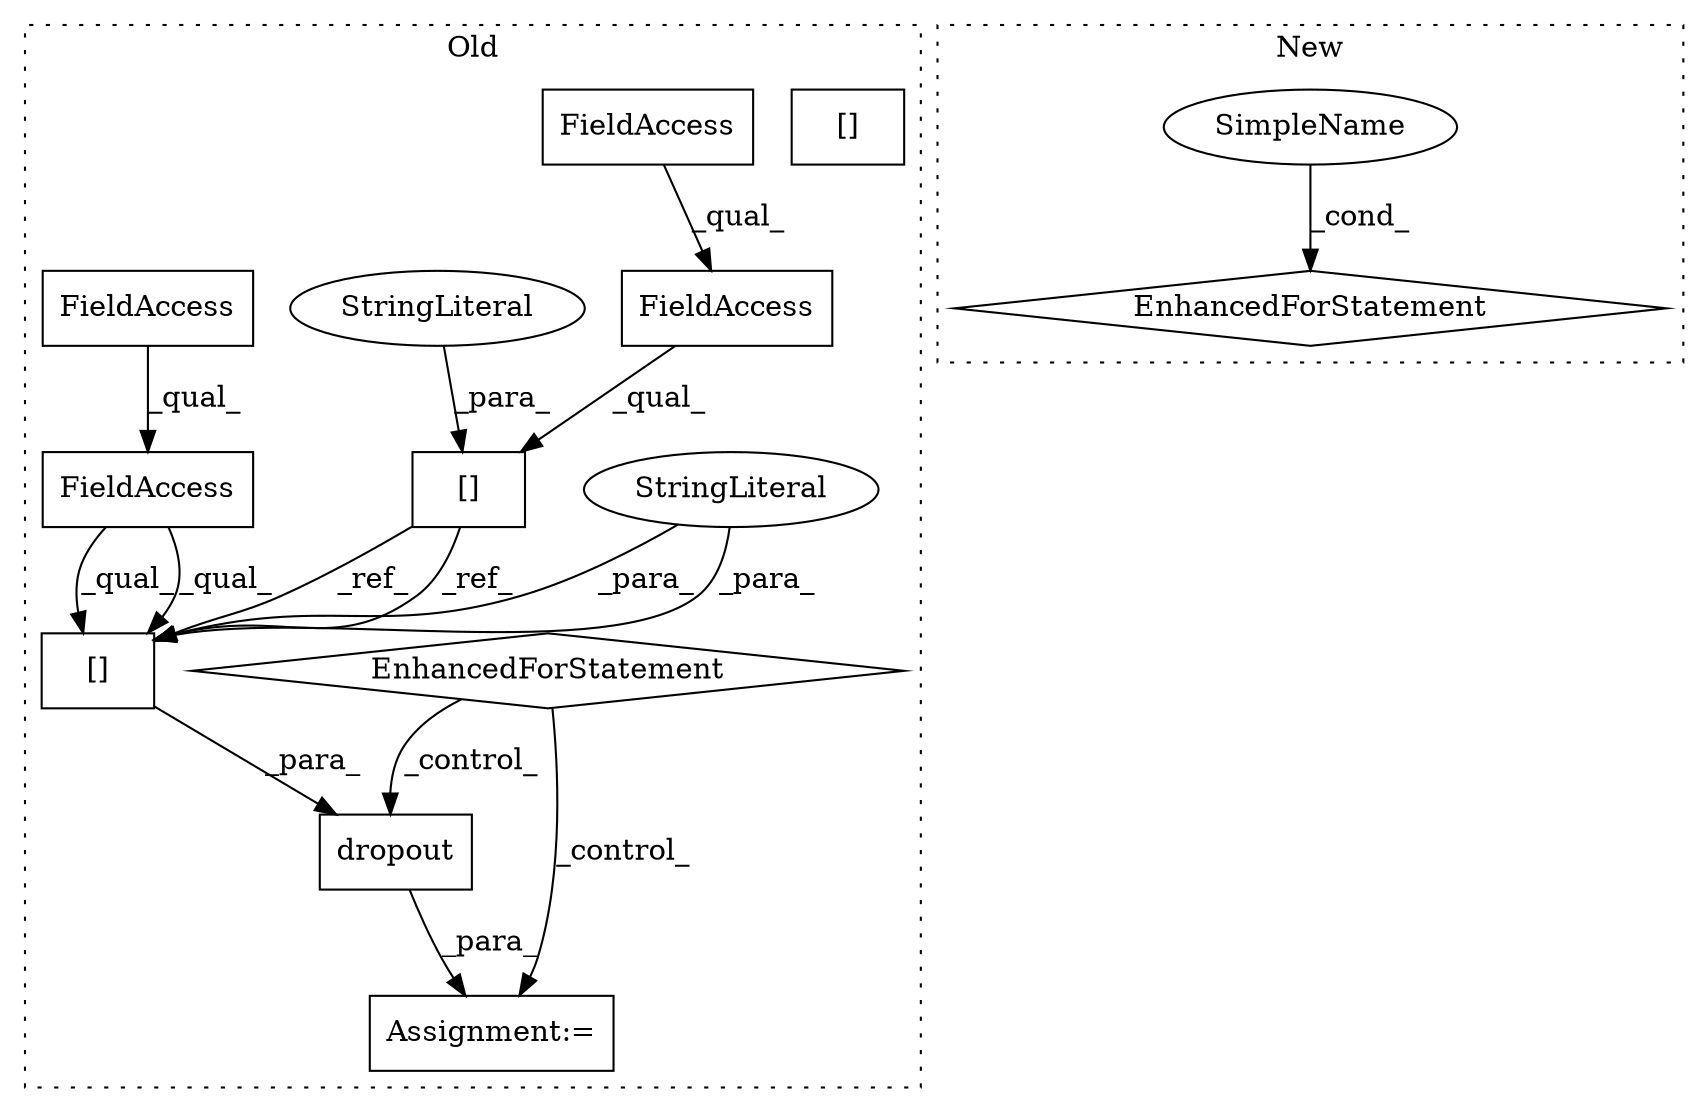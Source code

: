 digraph G {
subgraph cluster0 {
1 [label="dropout" a="32" s="1842,1867" l="8,1" shape="box"];
3 [label="Assignment:=" a="7" s="1901" l="1" shape="box"];
4 [label="EnhancedForStatement" a="70" s="1669,1768" l="65,2" shape="diamond"];
5 [label="[]" a="2" s="1850,1866" l="13,1" shape="box"];
7 [label="[]" a="2" s="1637,1653" l="13,1" shape="box"];
8 [label="StringLiteral" a="45" s="1863" l="3" shape="ellipse"];
9 [label="StringLiteral" a="45" s="1650" l="3" shape="ellipse"];
10 [label="FieldAccess" a="22" s="1850" l="12" shape="box"];
11 [label="FieldAccess" a="22" s="1850" l="6" shape="box"];
12 [label="FieldAccess" a="22" s="1637" l="12" shape="box"];
13 [label="FieldAccess" a="22" s="1637" l="6" shape="box"];
14 [label="[]" a="2" s="1850,1866" l="13,1" shape="box"];
label = "Old";
style="dotted";
}
subgraph cluster1 {
2 [label="EnhancedForStatement" a="70" s="2941,3017" l="53,2" shape="diamond"];
6 [label="SimpleName" a="42" s="2998" l="5" shape="ellipse"];
label = "New";
style="dotted";
}
1 -> 3 [label="_para_"];
4 -> 1 [label="_control_"];
4 -> 3 [label="_control_"];
6 -> 2 [label="_cond_"];
7 -> 14 [label="_ref_"];
7 -> 14 [label="_ref_"];
8 -> 14 [label="_para_"];
8 -> 14 [label="_para_"];
9 -> 7 [label="_para_"];
10 -> 14 [label="_qual_"];
10 -> 14 [label="_qual_"];
11 -> 10 [label="_qual_"];
12 -> 7 [label="_qual_"];
13 -> 12 [label="_qual_"];
14 -> 1 [label="_para_"];
}
